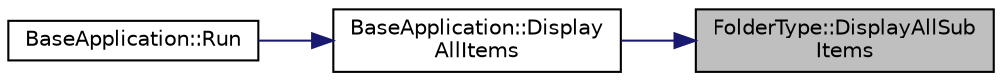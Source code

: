 digraph "FolderType::DisplayAllSubItems"
{
 // LATEX_PDF_SIZE
  edge [fontname="Helvetica",fontsize="10",labelfontname="Helvetica",labelfontsize="10"];
  node [fontname="Helvetica",fontsize="10",shape=record];
  rankdir="RL";
  Node25 [label="FolderType::DisplayAllSub\lItems",height=0.2,width=0.4,color="black", fillcolor="grey75", style="filled", fontcolor="black",tooltip="Display the Current Folder's SubFolder List on Screen. @detail if there is no sub folders return;."];
  Node25 -> Node26 [dir="back",color="midnightblue",fontsize="10",style="solid",fontname="Helvetica"];
  Node26 [label="BaseApplication::Display\lAllItems",height=0.2,width=0.4,color="black", fillcolor="white", style="filled",URL="$class_base_application.html#ac28d5ec00b676d6b79998ac6c0d3ce45",tooltip="Display the Current Folder's SubItem List on Screen. @detail operation ls."];
  Node26 -> Node27 [dir="back",color="midnightblue",fontsize="10",style="solid",fontname="Helvetica"];
  Node27 [label="BaseApplication::Run",height=0.2,width=0.4,color="black", fillcolor="white", style="filled",URL="$class_base_application.html#a8f2ce8add401a3b537f041df9f7ef978",tooltip="Program driver."];
}
